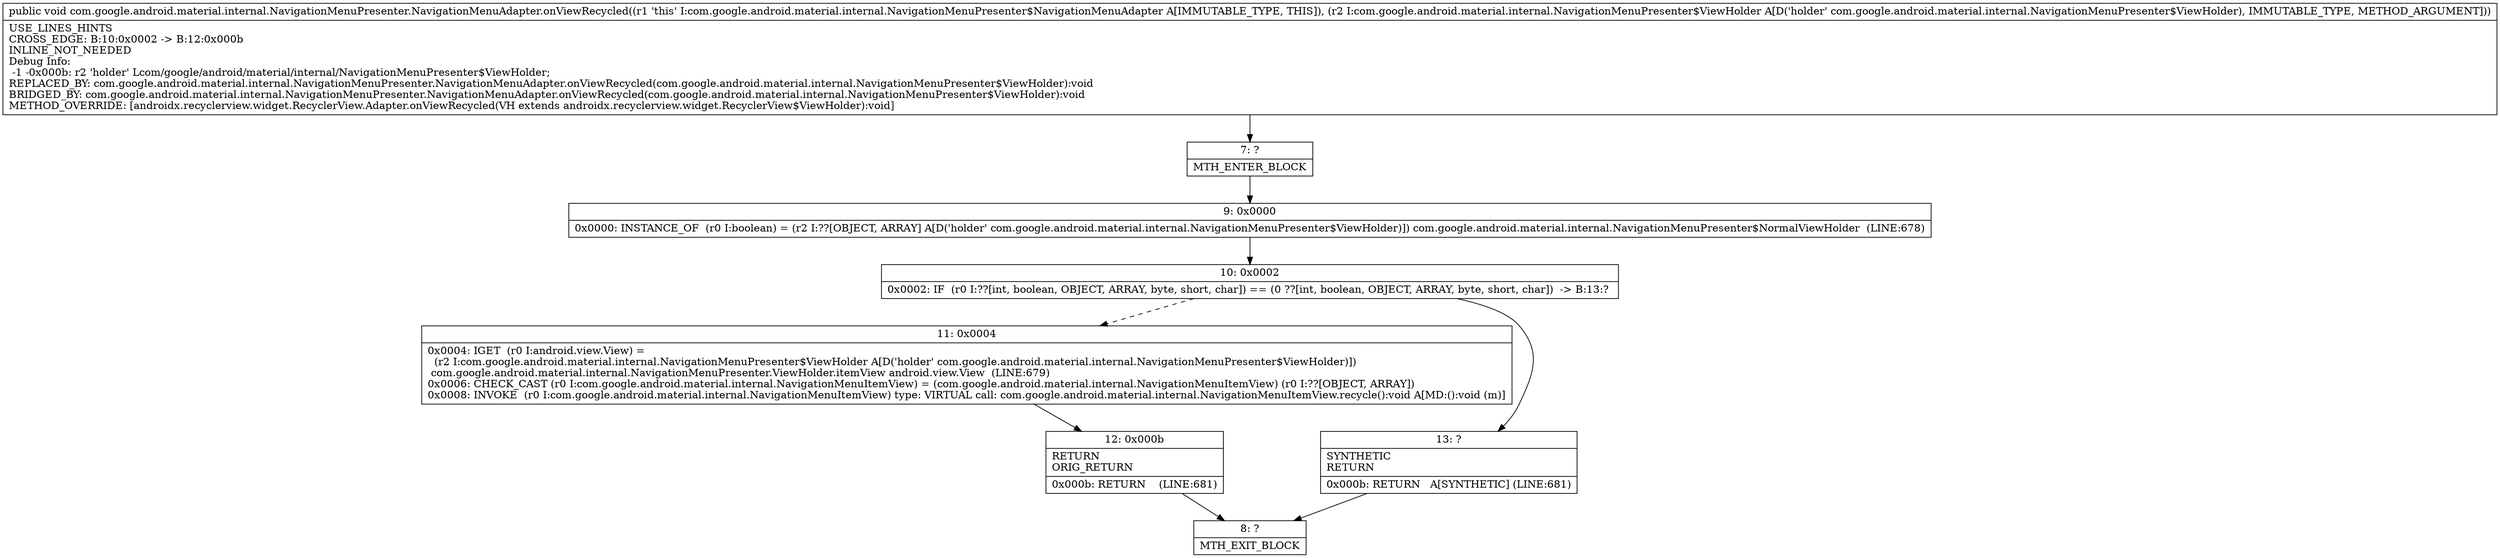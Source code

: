 digraph "CFG forcom.google.android.material.internal.NavigationMenuPresenter.NavigationMenuAdapter.onViewRecycled(Lcom\/google\/android\/material\/internal\/NavigationMenuPresenter$ViewHolder;)V" {
Node_7 [shape=record,label="{7\:\ ?|MTH_ENTER_BLOCK\l}"];
Node_9 [shape=record,label="{9\:\ 0x0000|0x0000: INSTANCE_OF  (r0 I:boolean) = (r2 I:??[OBJECT, ARRAY] A[D('holder' com.google.android.material.internal.NavigationMenuPresenter$ViewHolder)]) com.google.android.material.internal.NavigationMenuPresenter$NormalViewHolder  (LINE:678)\l}"];
Node_10 [shape=record,label="{10\:\ 0x0002|0x0002: IF  (r0 I:??[int, boolean, OBJECT, ARRAY, byte, short, char]) == (0 ??[int, boolean, OBJECT, ARRAY, byte, short, char])  \-\> B:13:? \l}"];
Node_11 [shape=record,label="{11\:\ 0x0004|0x0004: IGET  (r0 I:android.view.View) = \l  (r2 I:com.google.android.material.internal.NavigationMenuPresenter$ViewHolder A[D('holder' com.google.android.material.internal.NavigationMenuPresenter$ViewHolder)])\l com.google.android.material.internal.NavigationMenuPresenter.ViewHolder.itemView android.view.View  (LINE:679)\l0x0006: CHECK_CAST (r0 I:com.google.android.material.internal.NavigationMenuItemView) = (com.google.android.material.internal.NavigationMenuItemView) (r0 I:??[OBJECT, ARRAY]) \l0x0008: INVOKE  (r0 I:com.google.android.material.internal.NavigationMenuItemView) type: VIRTUAL call: com.google.android.material.internal.NavigationMenuItemView.recycle():void A[MD:():void (m)]\l}"];
Node_12 [shape=record,label="{12\:\ 0x000b|RETURN\lORIG_RETURN\l|0x000b: RETURN    (LINE:681)\l}"];
Node_8 [shape=record,label="{8\:\ ?|MTH_EXIT_BLOCK\l}"];
Node_13 [shape=record,label="{13\:\ ?|SYNTHETIC\lRETURN\l|0x000b: RETURN   A[SYNTHETIC] (LINE:681)\l}"];
MethodNode[shape=record,label="{public void com.google.android.material.internal.NavigationMenuPresenter.NavigationMenuAdapter.onViewRecycled((r1 'this' I:com.google.android.material.internal.NavigationMenuPresenter$NavigationMenuAdapter A[IMMUTABLE_TYPE, THIS]), (r2 I:com.google.android.material.internal.NavigationMenuPresenter$ViewHolder A[D('holder' com.google.android.material.internal.NavigationMenuPresenter$ViewHolder), IMMUTABLE_TYPE, METHOD_ARGUMENT]))  | USE_LINES_HINTS\lCROSS_EDGE: B:10:0x0002 \-\> B:12:0x000b\lINLINE_NOT_NEEDED\lDebug Info:\l  \-1 \-0x000b: r2 'holder' Lcom\/google\/android\/material\/internal\/NavigationMenuPresenter$ViewHolder;\lREPLACED_BY: com.google.android.material.internal.NavigationMenuPresenter.NavigationMenuAdapter.onViewRecycled(com.google.android.material.internal.NavigationMenuPresenter$ViewHolder):void\lBRIDGED_BY: com.google.android.material.internal.NavigationMenuPresenter.NavigationMenuAdapter.onViewRecycled(com.google.android.material.internal.NavigationMenuPresenter$ViewHolder):void\lMETHOD_OVERRIDE: [androidx.recyclerview.widget.RecyclerView.Adapter.onViewRecycled(VH extends androidx.recyclerview.widget.RecyclerView$ViewHolder):void]\l}"];
MethodNode -> Node_7;Node_7 -> Node_9;
Node_9 -> Node_10;
Node_10 -> Node_11[style=dashed];
Node_10 -> Node_13;
Node_11 -> Node_12;
Node_12 -> Node_8;
Node_13 -> Node_8;
}

